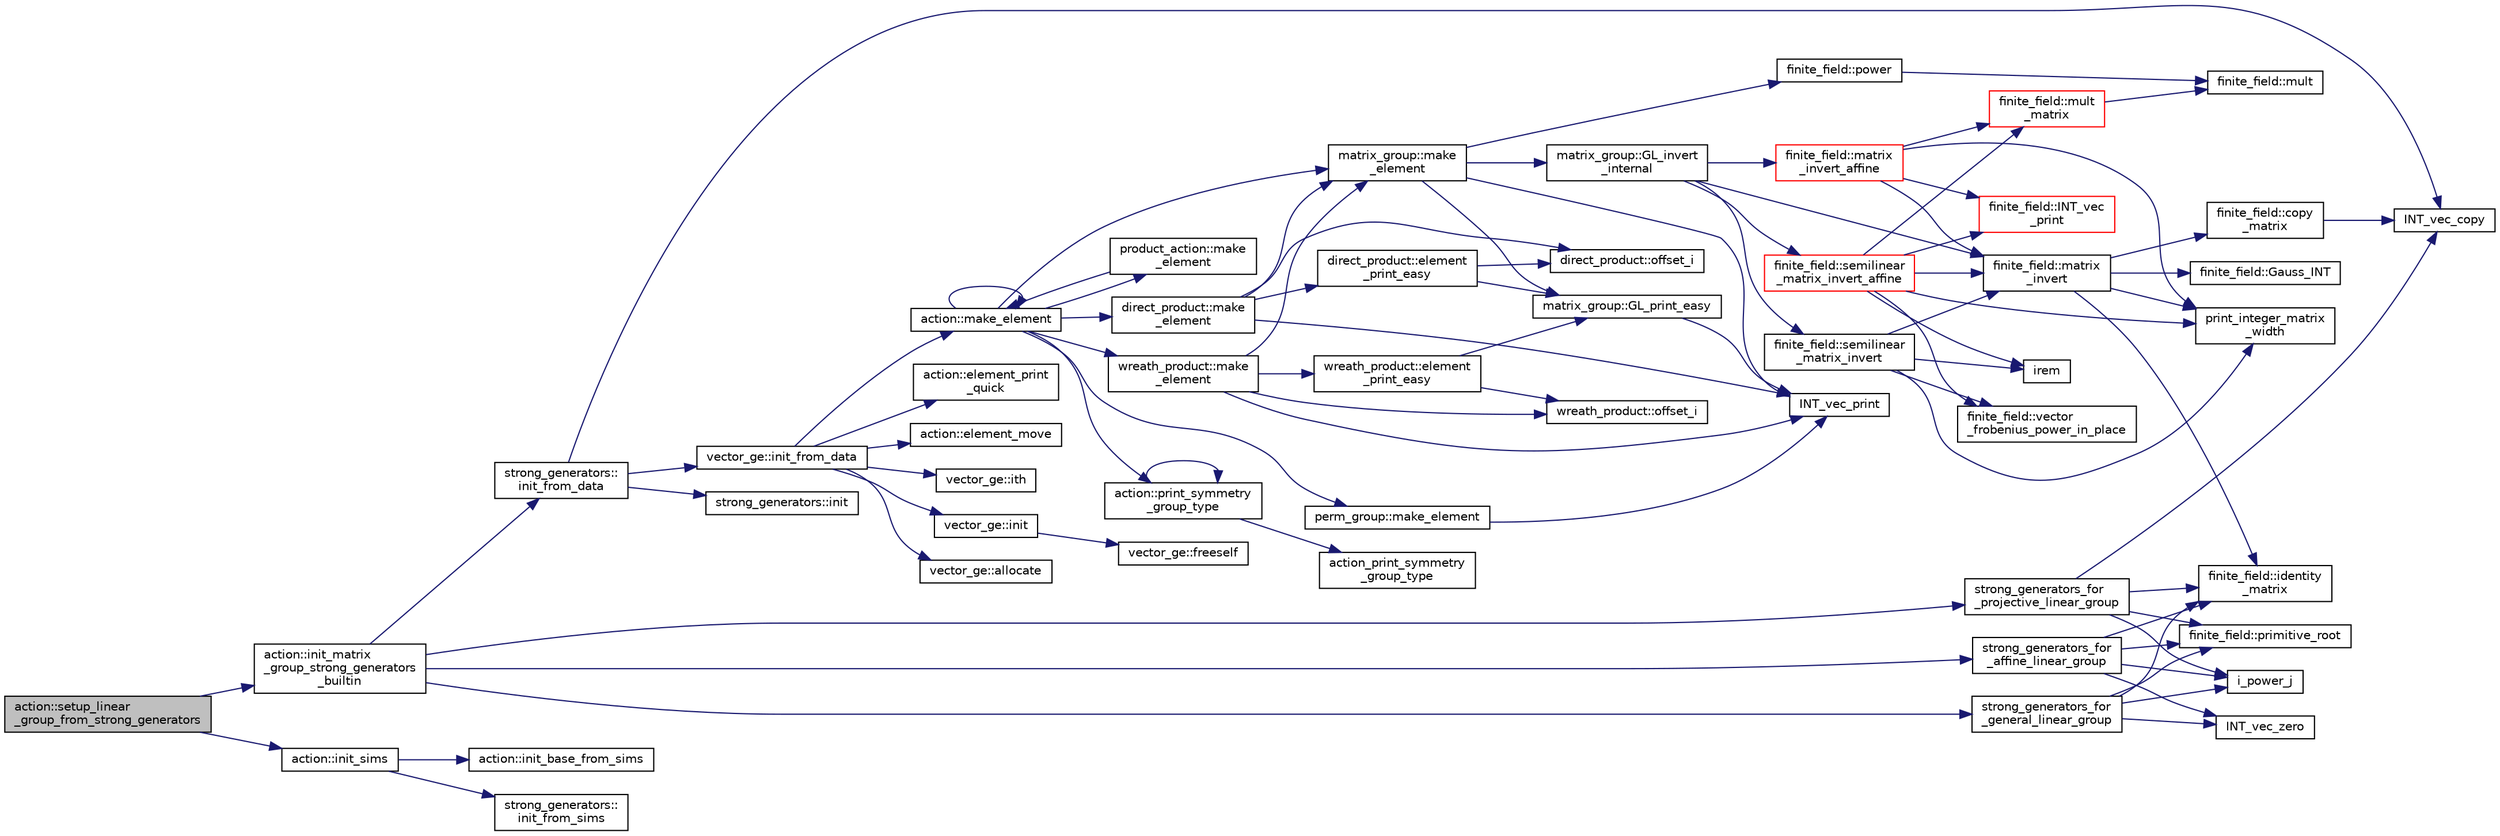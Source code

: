 digraph "action::setup_linear_group_from_strong_generators"
{
  edge [fontname="Helvetica",fontsize="10",labelfontname="Helvetica",labelfontsize="10"];
  node [fontname="Helvetica",fontsize="10",shape=record];
  rankdir="LR";
  Node34500 [label="action::setup_linear\l_group_from_strong_generators",height=0.2,width=0.4,color="black", fillcolor="grey75", style="filled", fontcolor="black"];
  Node34500 -> Node34501 [color="midnightblue",fontsize="10",style="solid",fontname="Helvetica"];
  Node34501 [label="action::init_matrix\l_group_strong_generators\l_builtin",height=0.2,width=0.4,color="black", fillcolor="white", style="filled",URL="$d2/d86/classaction.html#a0fe9c6af56f4c0826ddec07cb8605ee4"];
  Node34501 -> Node34502 [color="midnightblue",fontsize="10",style="solid",fontname="Helvetica"];
  Node34502 [label="strong_generators_for\l_projective_linear_group",height=0.2,width=0.4,color="black", fillcolor="white", style="filled",URL="$de/dc5/algebra__and__number__theory_8h.html#a4fe49c697ebf84e82d48ee21def3e91d"];
  Node34502 -> Node34503 [color="midnightblue",fontsize="10",style="solid",fontname="Helvetica"];
  Node34503 [label="finite_field::identity\l_matrix",height=0.2,width=0.4,color="black", fillcolor="white", style="filled",URL="$df/d5a/classfinite__field.html#a4688997f80b8721560bccec986c23413"];
  Node34502 -> Node34504 [color="midnightblue",fontsize="10",style="solid",fontname="Helvetica"];
  Node34504 [label="INT_vec_copy",height=0.2,width=0.4,color="black", fillcolor="white", style="filled",URL="$df/dbf/sajeeb_8_c.html#ac2d875e27e009af6ec04d17254d11075"];
  Node34502 -> Node34505 [color="midnightblue",fontsize="10",style="solid",fontname="Helvetica"];
  Node34505 [label="finite_field::primitive_root",height=0.2,width=0.4,color="black", fillcolor="white", style="filled",URL="$df/d5a/classfinite__field.html#a3ba0fb241fc4114b1e710f8a1f9c43f1"];
  Node34502 -> Node34506 [color="midnightblue",fontsize="10",style="solid",fontname="Helvetica"];
  Node34506 [label="i_power_j",height=0.2,width=0.4,color="black", fillcolor="white", style="filled",URL="$de/dc5/algebra__and__number__theory_8h.html#a39b321523e8957d701618bb5cac542b5"];
  Node34501 -> Node34507 [color="midnightblue",fontsize="10",style="solid",fontname="Helvetica"];
  Node34507 [label="strong_generators_for\l_affine_linear_group",height=0.2,width=0.4,color="black", fillcolor="white", style="filled",URL="$de/dc5/algebra__and__number__theory_8h.html#ac54b6b358072e2da0d43750d40fb2837"];
  Node34507 -> Node34508 [color="midnightblue",fontsize="10",style="solid",fontname="Helvetica"];
  Node34508 [label="INT_vec_zero",height=0.2,width=0.4,color="black", fillcolor="white", style="filled",URL="$df/dbf/sajeeb_8_c.html#aa8c9c7977203577026080f546fe4980f"];
  Node34507 -> Node34503 [color="midnightblue",fontsize="10",style="solid",fontname="Helvetica"];
  Node34507 -> Node34506 [color="midnightblue",fontsize="10",style="solid",fontname="Helvetica"];
  Node34507 -> Node34505 [color="midnightblue",fontsize="10",style="solid",fontname="Helvetica"];
  Node34501 -> Node34509 [color="midnightblue",fontsize="10",style="solid",fontname="Helvetica"];
  Node34509 [label="strong_generators_for\l_general_linear_group",height=0.2,width=0.4,color="black", fillcolor="white", style="filled",URL="$de/dc5/algebra__and__number__theory_8h.html#afb75a881b423e6fce76c7f1e20fcb40e"];
  Node34509 -> Node34508 [color="midnightblue",fontsize="10",style="solid",fontname="Helvetica"];
  Node34509 -> Node34503 [color="midnightblue",fontsize="10",style="solid",fontname="Helvetica"];
  Node34509 -> Node34506 [color="midnightblue",fontsize="10",style="solid",fontname="Helvetica"];
  Node34509 -> Node34505 [color="midnightblue",fontsize="10",style="solid",fontname="Helvetica"];
  Node34501 -> Node34510 [color="midnightblue",fontsize="10",style="solid",fontname="Helvetica"];
  Node34510 [label="strong_generators::\linit_from_data",height=0.2,width=0.4,color="black", fillcolor="white", style="filled",URL="$dc/d09/classstrong__generators.html#a9424d2f1794baf506746d25e9f9fefda"];
  Node34510 -> Node34511 [color="midnightblue",fontsize="10",style="solid",fontname="Helvetica"];
  Node34511 [label="strong_generators::init",height=0.2,width=0.4,color="black", fillcolor="white", style="filled",URL="$dc/d09/classstrong__generators.html#ab7d37035d3b2ea516c4e989715f91ad5"];
  Node34510 -> Node34512 [color="midnightblue",fontsize="10",style="solid",fontname="Helvetica"];
  Node34512 [label="vector_ge::init_from_data",height=0.2,width=0.4,color="black", fillcolor="white", style="filled",URL="$d4/d6e/classvector__ge.html#a44b1669e41321b41d93fb5cf957b8bc5"];
  Node34512 -> Node34513 [color="midnightblue",fontsize="10",style="solid",fontname="Helvetica"];
  Node34513 [label="vector_ge::init",height=0.2,width=0.4,color="black", fillcolor="white", style="filled",URL="$d4/d6e/classvector__ge.html#afe1d6befd1f1501e6be34afbaa9d30a8"];
  Node34513 -> Node34514 [color="midnightblue",fontsize="10",style="solid",fontname="Helvetica"];
  Node34514 [label="vector_ge::freeself",height=0.2,width=0.4,color="black", fillcolor="white", style="filled",URL="$d4/d6e/classvector__ge.html#aa002e4b715cc73a9b8b367d29700b452"];
  Node34512 -> Node34515 [color="midnightblue",fontsize="10",style="solid",fontname="Helvetica"];
  Node34515 [label="vector_ge::allocate",height=0.2,width=0.4,color="black", fillcolor="white", style="filled",URL="$d4/d6e/classvector__ge.html#a35b062a9201b30f0a87bf87702d243ae"];
  Node34512 -> Node34516 [color="midnightblue",fontsize="10",style="solid",fontname="Helvetica"];
  Node34516 [label="action::make_element",height=0.2,width=0.4,color="black", fillcolor="white", style="filled",URL="$d2/d86/classaction.html#a920fa2a27583fb60bae10e7b282cdd1d"];
  Node34516 -> Node34517 [color="midnightblue",fontsize="10",style="solid",fontname="Helvetica"];
  Node34517 [label="product_action::make\l_element",height=0.2,width=0.4,color="black", fillcolor="white", style="filled",URL="$d8/d74/classproduct__action.html#a1d16f9f3a4be7b3ed6ce0825612a3cd8"];
  Node34517 -> Node34516 [color="midnightblue",fontsize="10",style="solid",fontname="Helvetica"];
  Node34516 -> Node34516 [color="midnightblue",fontsize="10",style="solid",fontname="Helvetica"];
  Node34516 -> Node34518 [color="midnightblue",fontsize="10",style="solid",fontname="Helvetica"];
  Node34518 [label="matrix_group::make\l_element",height=0.2,width=0.4,color="black", fillcolor="white", style="filled",URL="$d3/ded/classmatrix__group.html#adf67c0031ec58afbbc545e65a1cf6845"];
  Node34518 -> Node34519 [color="midnightblue",fontsize="10",style="solid",fontname="Helvetica"];
  Node34519 [label="INT_vec_print",height=0.2,width=0.4,color="black", fillcolor="white", style="filled",URL="$df/dbf/sajeeb_8_c.html#a79a5901af0b47dd0d694109543c027fe"];
  Node34518 -> Node34520 [color="midnightblue",fontsize="10",style="solid",fontname="Helvetica"];
  Node34520 [label="finite_field::power",height=0.2,width=0.4,color="black", fillcolor="white", style="filled",URL="$df/d5a/classfinite__field.html#a0437871b8f775f0b2d589188d9ad7e61"];
  Node34520 -> Node34521 [color="midnightblue",fontsize="10",style="solid",fontname="Helvetica"];
  Node34521 [label="finite_field::mult",height=0.2,width=0.4,color="black", fillcolor="white", style="filled",URL="$df/d5a/classfinite__field.html#a24fb5917aa6d4d656fd855b7f44a13b0"];
  Node34518 -> Node34522 [color="midnightblue",fontsize="10",style="solid",fontname="Helvetica"];
  Node34522 [label="matrix_group::GL_invert\l_internal",height=0.2,width=0.4,color="black", fillcolor="white", style="filled",URL="$d3/ded/classmatrix__group.html#ab2b9f8046dee535722e07a92ec3ab0b6"];
  Node34522 -> Node34523 [color="midnightblue",fontsize="10",style="solid",fontname="Helvetica"];
  Node34523 [label="finite_field::semilinear\l_matrix_invert",height=0.2,width=0.4,color="black", fillcolor="white", style="filled",URL="$df/d5a/classfinite__field.html#a940fec6a9c31b10eed2e8d37c5472d93"];
  Node34523 -> Node34524 [color="midnightblue",fontsize="10",style="solid",fontname="Helvetica"];
  Node34524 [label="print_integer_matrix\l_width",height=0.2,width=0.4,color="black", fillcolor="white", style="filled",URL="$d5/db4/io__and__os_8h.html#aa78f3e73fc2179251bd15adbcc31573f"];
  Node34523 -> Node34525 [color="midnightblue",fontsize="10",style="solid",fontname="Helvetica"];
  Node34525 [label="finite_field::matrix\l_invert",height=0.2,width=0.4,color="black", fillcolor="white", style="filled",URL="$df/d5a/classfinite__field.html#a4c017c0edc20fefef3da0db4ef4248f7"];
  Node34525 -> Node34524 [color="midnightblue",fontsize="10",style="solid",fontname="Helvetica"];
  Node34525 -> Node34526 [color="midnightblue",fontsize="10",style="solid",fontname="Helvetica"];
  Node34526 [label="finite_field::copy\l_matrix",height=0.2,width=0.4,color="black", fillcolor="white", style="filled",URL="$df/d5a/classfinite__field.html#a2bfe6d4feabc4f27d253c7702ef9b8cb"];
  Node34526 -> Node34504 [color="midnightblue",fontsize="10",style="solid",fontname="Helvetica"];
  Node34525 -> Node34503 [color="midnightblue",fontsize="10",style="solid",fontname="Helvetica"];
  Node34525 -> Node34527 [color="midnightblue",fontsize="10",style="solid",fontname="Helvetica"];
  Node34527 [label="finite_field::Gauss_INT",height=0.2,width=0.4,color="black", fillcolor="white", style="filled",URL="$df/d5a/classfinite__field.html#adb676d2e80341b53751326e3a58beb11"];
  Node34523 -> Node34528 [color="midnightblue",fontsize="10",style="solid",fontname="Helvetica"];
  Node34528 [label="finite_field::vector\l_frobenius_power_in_place",height=0.2,width=0.4,color="black", fillcolor="white", style="filled",URL="$df/d5a/classfinite__field.html#ab56074024300775d943c7943d845df91"];
  Node34523 -> Node34529 [color="midnightblue",fontsize="10",style="solid",fontname="Helvetica"];
  Node34529 [label="irem",height=0.2,width=0.4,color="black", fillcolor="white", style="filled",URL="$de/dc5/algebra__and__number__theory_8h.html#ae753505dbf1e3a9adaaf2f0893dd8c6c"];
  Node34522 -> Node34525 [color="midnightblue",fontsize="10",style="solid",fontname="Helvetica"];
  Node34522 -> Node34530 [color="midnightblue",fontsize="10",style="solid",fontname="Helvetica"];
  Node34530 [label="finite_field::semilinear\l_matrix_invert_affine",height=0.2,width=0.4,color="red", fillcolor="white", style="filled",URL="$df/d5a/classfinite__field.html#a23db70e745bf22d230da684440e1fc59"];
  Node34530 -> Node34524 [color="midnightblue",fontsize="10",style="solid",fontname="Helvetica"];
  Node34530 -> Node34531 [color="midnightblue",fontsize="10",style="solid",fontname="Helvetica"];
  Node34531 [label="finite_field::INT_vec\l_print",height=0.2,width=0.4,color="red", fillcolor="white", style="filled",URL="$df/d5a/classfinite__field.html#a9c33a61dedc197e37b014b6f8dc07f06"];
  Node34530 -> Node34525 [color="midnightblue",fontsize="10",style="solid",fontname="Helvetica"];
  Node34530 -> Node34529 [color="midnightblue",fontsize="10",style="solid",fontname="Helvetica"];
  Node34530 -> Node34528 [color="midnightblue",fontsize="10",style="solid",fontname="Helvetica"];
  Node34530 -> Node34535 [color="midnightblue",fontsize="10",style="solid",fontname="Helvetica"];
  Node34535 [label="finite_field::mult\l_matrix",height=0.2,width=0.4,color="red", fillcolor="white", style="filled",URL="$df/d5a/classfinite__field.html#a48517f15dfd7b21c37e0975855f1ada2"];
  Node34535 -> Node34521 [color="midnightblue",fontsize="10",style="solid",fontname="Helvetica"];
  Node34522 -> Node34540 [color="midnightblue",fontsize="10",style="solid",fontname="Helvetica"];
  Node34540 [label="finite_field::matrix\l_invert_affine",height=0.2,width=0.4,color="red", fillcolor="white", style="filled",URL="$df/d5a/classfinite__field.html#a716c202ca9fcee1911e330f4a5bdba38"];
  Node34540 -> Node34524 [color="midnightblue",fontsize="10",style="solid",fontname="Helvetica"];
  Node34540 -> Node34531 [color="midnightblue",fontsize="10",style="solid",fontname="Helvetica"];
  Node34540 -> Node34525 [color="midnightblue",fontsize="10",style="solid",fontname="Helvetica"];
  Node34540 -> Node34535 [color="midnightblue",fontsize="10",style="solid",fontname="Helvetica"];
  Node34518 -> Node34541 [color="midnightblue",fontsize="10",style="solid",fontname="Helvetica"];
  Node34541 [label="matrix_group::GL_print_easy",height=0.2,width=0.4,color="black", fillcolor="white", style="filled",URL="$d3/ded/classmatrix__group.html#a3e6f5c276210e8132523150fad82c57e"];
  Node34541 -> Node34519 [color="midnightblue",fontsize="10",style="solid",fontname="Helvetica"];
  Node34516 -> Node34542 [color="midnightblue",fontsize="10",style="solid",fontname="Helvetica"];
  Node34542 [label="wreath_product::make\l_element",height=0.2,width=0.4,color="black", fillcolor="white", style="filled",URL="$d8/dfa/classwreath__product.html#ac47838a579877034b1d2b4cd897625c1"];
  Node34542 -> Node34519 [color="midnightblue",fontsize="10",style="solid",fontname="Helvetica"];
  Node34542 -> Node34518 [color="midnightblue",fontsize="10",style="solid",fontname="Helvetica"];
  Node34542 -> Node34543 [color="midnightblue",fontsize="10",style="solid",fontname="Helvetica"];
  Node34543 [label="wreath_product::offset_i",height=0.2,width=0.4,color="black", fillcolor="white", style="filled",URL="$d8/dfa/classwreath__product.html#a081d6eed767bdd84bc74e555815641c6"];
  Node34542 -> Node34544 [color="midnightblue",fontsize="10",style="solid",fontname="Helvetica"];
  Node34544 [label="wreath_product::element\l_print_easy",height=0.2,width=0.4,color="black", fillcolor="white", style="filled",URL="$d8/dfa/classwreath__product.html#aa1e82da5d4c019c0756b8ebf417ee9dc"];
  Node34544 -> Node34541 [color="midnightblue",fontsize="10",style="solid",fontname="Helvetica"];
  Node34544 -> Node34543 [color="midnightblue",fontsize="10",style="solid",fontname="Helvetica"];
  Node34516 -> Node34545 [color="midnightblue",fontsize="10",style="solid",fontname="Helvetica"];
  Node34545 [label="direct_product::make\l_element",height=0.2,width=0.4,color="black", fillcolor="white", style="filled",URL="$dc/daf/classdirect__product.html#a776efa4be66f9b0481d1f012a14c9dde"];
  Node34545 -> Node34519 [color="midnightblue",fontsize="10",style="solid",fontname="Helvetica"];
  Node34545 -> Node34518 [color="midnightblue",fontsize="10",style="solid",fontname="Helvetica"];
  Node34545 -> Node34546 [color="midnightblue",fontsize="10",style="solid",fontname="Helvetica"];
  Node34546 [label="direct_product::offset_i",height=0.2,width=0.4,color="black", fillcolor="white", style="filled",URL="$dc/daf/classdirect__product.html#a2ec3643bd7223e53c00451d1fe832f20"];
  Node34545 -> Node34547 [color="midnightblue",fontsize="10",style="solid",fontname="Helvetica"];
  Node34547 [label="direct_product::element\l_print_easy",height=0.2,width=0.4,color="black", fillcolor="white", style="filled",URL="$dc/daf/classdirect__product.html#a532daead19e5c7977ce9928dafab79ac"];
  Node34547 -> Node34541 [color="midnightblue",fontsize="10",style="solid",fontname="Helvetica"];
  Node34547 -> Node34546 [color="midnightblue",fontsize="10",style="solid",fontname="Helvetica"];
  Node34516 -> Node34548 [color="midnightblue",fontsize="10",style="solid",fontname="Helvetica"];
  Node34548 [label="perm_group::make_element",height=0.2,width=0.4,color="black", fillcolor="white", style="filled",URL="$df/d0a/classperm__group.html#a52c1c9e55966809c1e30aad80df87774"];
  Node34548 -> Node34519 [color="midnightblue",fontsize="10",style="solid",fontname="Helvetica"];
  Node34516 -> Node34549 [color="midnightblue",fontsize="10",style="solid",fontname="Helvetica"];
  Node34549 [label="action::print_symmetry\l_group_type",height=0.2,width=0.4,color="black", fillcolor="white", style="filled",URL="$d2/d86/classaction.html#aed811766c7e64fe2c853df8b0b67aa6e"];
  Node34549 -> Node34550 [color="midnightblue",fontsize="10",style="solid",fontname="Helvetica"];
  Node34550 [label="action_print_symmetry\l_group_type",height=0.2,width=0.4,color="black", fillcolor="white", style="filled",URL="$d5/d90/action__global_8_c.html#a03666b9440c4962148eba7905b9f843c"];
  Node34549 -> Node34549 [color="midnightblue",fontsize="10",style="solid",fontname="Helvetica"];
  Node34512 -> Node34551 [color="midnightblue",fontsize="10",style="solid",fontname="Helvetica"];
  Node34551 [label="action::element_print\l_quick",height=0.2,width=0.4,color="black", fillcolor="white", style="filled",URL="$d2/d86/classaction.html#a4844680cf6750396f76494a28655265b"];
  Node34512 -> Node34552 [color="midnightblue",fontsize="10",style="solid",fontname="Helvetica"];
  Node34552 [label="action::element_move",height=0.2,width=0.4,color="black", fillcolor="white", style="filled",URL="$d2/d86/classaction.html#a550947491bbb534d3d7951f50198a874"];
  Node34512 -> Node34553 [color="midnightblue",fontsize="10",style="solid",fontname="Helvetica"];
  Node34553 [label="vector_ge::ith",height=0.2,width=0.4,color="black", fillcolor="white", style="filled",URL="$d4/d6e/classvector__ge.html#a1ff002e8b746a9beb119d57dcd4a15ff"];
  Node34510 -> Node34504 [color="midnightblue",fontsize="10",style="solid",fontname="Helvetica"];
  Node34500 -> Node34554 [color="midnightblue",fontsize="10",style="solid",fontname="Helvetica"];
  Node34554 [label="action::init_sims",height=0.2,width=0.4,color="black", fillcolor="white", style="filled",URL="$d2/d86/classaction.html#a74656357e44267b594ede82318fe124c"];
  Node34554 -> Node34555 [color="midnightblue",fontsize="10",style="solid",fontname="Helvetica"];
  Node34555 [label="action::init_base_from_sims",height=0.2,width=0.4,color="black", fillcolor="white", style="filled",URL="$d2/d86/classaction.html#a3af19dd4cf854ee26d53409cd4762d3f"];
  Node34554 -> Node34556 [color="midnightblue",fontsize="10",style="solid",fontname="Helvetica"];
  Node34556 [label="strong_generators::\linit_from_sims",height=0.2,width=0.4,color="black", fillcolor="white", style="filled",URL="$dc/d09/classstrong__generators.html#a2b997decdab82e889c1151f29a846a66"];
}
